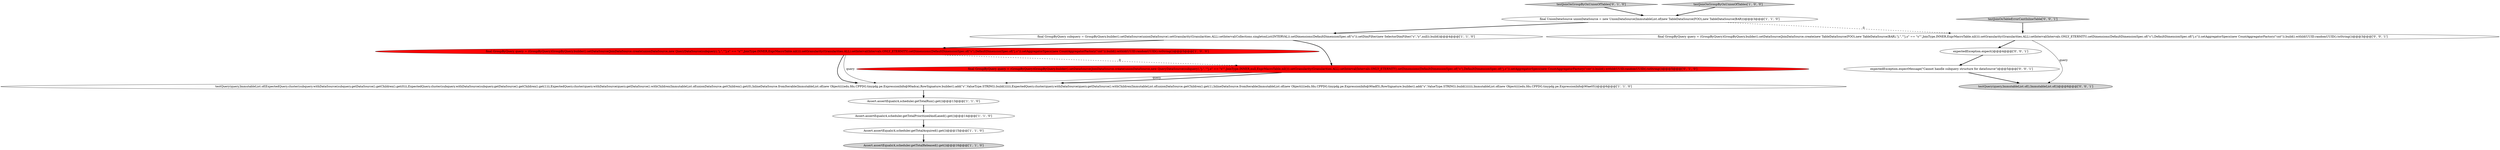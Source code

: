 digraph {
3 [style = filled, label = "Assert.assertEquals(4,scheduler.getTotalAcquired().get())@@@15@@@['1', '1', '0']", fillcolor = white, shape = ellipse image = "AAA0AAABBB1BBB"];
10 [style = filled, label = "testJoinOnGroupByOnUnionOfTables['0', '1', '0']", fillcolor = lightgray, shape = diamond image = "AAA0AAABBB2BBB"];
6 [style = filled, label = "Assert.assertEquals(4,scheduler.getTotalReleased().get())@@@16@@@['1', '1', '0']", fillcolor = lightgray, shape = ellipse image = "AAA0AAABBB1BBB"];
12 [style = filled, label = "expectedException.expectMessage(\"Cannot handle subquery structure for dataSource\")@@@5@@@['0', '0', '1']", fillcolor = white, shape = ellipse image = "AAA0AAABBB3BBB"];
13 [style = filled, label = "final GroupByQuery query = (GroupByQuery)GroupByQuery.builder().setDataSource(JoinDataSource.create(new TableDataSource(FOO),new TableDataSource(BAR),\"j.\",\"\"j.s\" == \"s\"\",JoinType.INNER,ExprMacroTable.nil())).setGranularity(Granularities.ALL).setInterval(Intervals.ONLY_ETERNITY).setDimensions(DefaultDimensionSpec.of(\"s\"),DefaultDimensionSpec.of(\"j.s\")).setAggregatorSpecs(new CountAggregatorFactory(\"cnt\")).build().withId(UUID.randomUUID().toString())@@@3@@@['0', '0', '1']", fillcolor = white, shape = ellipse image = "AAA0AAABBB3BBB"];
5 [style = filled, label = "Assert.assertEquals(4,scheduler.getTotalRun().get())@@@13@@@['1', '1', '0']", fillcolor = white, shape = ellipse image = "AAA0AAABBB1BBB"];
8 [style = filled, label = "final GroupByQuery query = (GroupByQuery)GroupByQuery.builder().setDataSource(JoinDataSource.create(unionDataSource,new QueryDataSource(subquery),\"j.\",\"\"j.s\" == \"s\"\",JoinType.INNER,ExprMacroTable.nil())).setGranularity(Granularities.ALL).setInterval(Intervals.ONLY_ETERNITY).setDimensions(DefaultDimensionSpec.of(\"s\"),DefaultDimensionSpec.of(\"j.s\")).setAggregatorSpecs(new CountAggregatorFactory(\"cnt\")).build().withId(UUID.randomUUID().toString())@@@5@@@['1', '0', '0']", fillcolor = red, shape = ellipse image = "AAA1AAABBB1BBB"];
9 [style = filled, label = "final GroupByQuery query = (GroupByQuery)GroupByQuery.builder().setDataSource(JoinDataSource.create(unionDataSource,new QueryDataSource(subquery),\"j.\",\"\"j.s\" == \"s\"\",JoinType.INNER,null,ExprMacroTable.nil())).setGranularity(Granularities.ALL).setInterval(Intervals.ONLY_ETERNITY).setDimensions(DefaultDimensionSpec.of(\"s\"),DefaultDimensionSpec.of(\"j.s\")).setAggregatorSpecs(new CountAggregatorFactory(\"cnt\")).build().withId(UUID.randomUUID().toString())@@@5@@@['0', '1', '0']", fillcolor = red, shape = ellipse image = "AAA1AAABBB2BBB"];
4 [style = filled, label = "Assert.assertEquals(4,scheduler.getTotalPrioritizedAndLaned().get())@@@14@@@['1', '1', '0']", fillcolor = white, shape = ellipse image = "AAA0AAABBB1BBB"];
11 [style = filled, label = "testJoinOnTableErrorCantInlineTable['0', '0', '1']", fillcolor = lightgray, shape = diamond image = "AAA0AAABBB3BBB"];
15 [style = filled, label = "expectedException.expect()@@@4@@@['0', '0', '1']", fillcolor = white, shape = ellipse image = "AAA0AAABBB3BBB"];
2 [style = filled, label = "testQuery(query,ImmutableList.of(ExpectedQuery.cluster(subquery.withDataSource(subquery.getDataSource().getChildren().get(0))),ExpectedQuery.cluster(subquery.withDataSource(subquery.getDataSource().getChildren().get(1))),ExpectedQuery.cluster(query.withDataSource(query.getDataSource().withChildren(ImmutableList.of(unionDataSource.getChildren().get(0),InlineDataSource.fromIterable(ImmutableList.of(new Object((((edu.fdu.CPPDG.tinypdg.pe.ExpressionInfo@90adca),RowSignature.builder().add(\"s\",ValueType.STRING).build()))))),ExpectedQuery.cluster(query.withDataSource(query.getDataSource().withChildren(ImmutableList.of(unionDataSource.getChildren().get(1),InlineDataSource.fromIterable(ImmutableList.of(new Object((((edu.fdu.CPPDG.tinypdg.pe.ExpressionInfo@90adf3),RowSignature.builder().add(\"s\",ValueType.STRING).build())))))),ImmutableList.of(new Object((((edu.fdu.CPPDG.tinypdg.pe.ExpressionInfo@90ae05))@@@6@@@['1', '1', '0']", fillcolor = white, shape = ellipse image = "AAA0AAABBB1BBB"];
14 [style = filled, label = "testQuery(query,ImmutableList.of(),ImmutableList.of())@@@6@@@['0', '0', '1']", fillcolor = lightgray, shape = ellipse image = "AAA0AAABBB3BBB"];
1 [style = filled, label = "final GroupByQuery subquery = GroupByQuery.builder().setDataSource(unionDataSource).setGranularity(Granularities.ALL).setInterval(Collections.singletonList(INTERVAL)).setDimensions(DefaultDimensionSpec.of(\"s\")).setDimFilter(new SelectorDimFilter(\"s\",\"y\",null)).build()@@@4@@@['1', '1', '0']", fillcolor = white, shape = ellipse image = "AAA0AAABBB1BBB"];
7 [style = filled, label = "final UnionDataSource unionDataSource = new UnionDataSource(ImmutableList.of(new TableDataSource(FOO),new TableDataSource(BAR)))@@@3@@@['1', '1', '0']", fillcolor = white, shape = ellipse image = "AAA0AAABBB1BBB"];
0 [style = filled, label = "testJoinOnGroupByOnUnionOfTables['1', '0', '0']", fillcolor = lightgray, shape = diamond image = "AAA0AAABBB1BBB"];
8->9 [style = dashed, label="0"];
12->14 [style = bold, label=""];
4->3 [style = bold, label=""];
3->6 [style = bold, label=""];
1->9 [style = bold, label=""];
15->12 [style = bold, label=""];
13->15 [style = bold, label=""];
7->1 [style = bold, label=""];
1->8 [style = bold, label=""];
7->13 [style = dashed, label="0"];
9->2 [style = solid, label="query"];
8->2 [style = bold, label=""];
11->13 [style = bold, label=""];
9->2 [style = bold, label=""];
10->7 [style = bold, label=""];
5->4 [style = bold, label=""];
13->14 [style = solid, label="query"];
2->5 [style = bold, label=""];
0->7 [style = bold, label=""];
8->2 [style = solid, label="query"];
}
